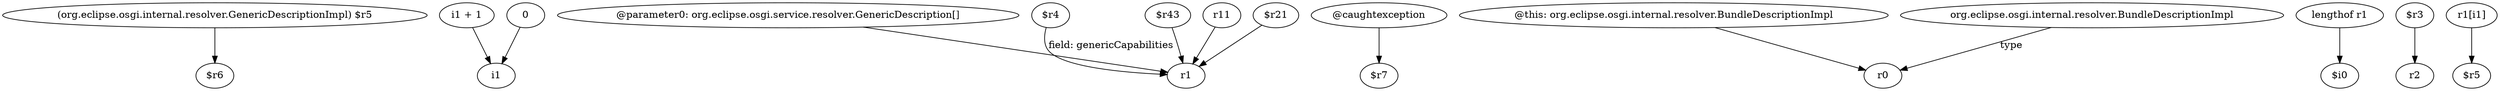 digraph g {
0[label="(org.eclipse.osgi.internal.resolver.GenericDescriptionImpl) $r5"]
1[label="$r6"]
0->1[label=""]
2[label="i1 + 1"]
3[label="i1"]
2->3[label=""]
4[label="@parameter0: org.eclipse.osgi.service.resolver.GenericDescription[]"]
5[label="r1"]
4->5[label=""]
6[label="0"]
6->3[label=""]
7[label="@caughtexception"]
8[label="$r7"]
7->8[label=""]
9[label="$r4"]
9->5[label="field: genericCapabilities"]
10[label="@this: org.eclipse.osgi.internal.resolver.BundleDescriptionImpl"]
11[label="r0"]
10->11[label=""]
12[label="org.eclipse.osgi.internal.resolver.BundleDescriptionImpl"]
12->11[label="type"]
13[label="$r43"]
13->5[label=""]
14[label="lengthof r1"]
15[label="$i0"]
14->15[label=""]
16[label="$r3"]
17[label="r2"]
16->17[label=""]
18[label="r11"]
18->5[label=""]
19[label="r1[i1]"]
20[label="$r5"]
19->20[label=""]
21[label="$r21"]
21->5[label=""]
}